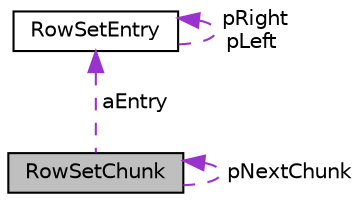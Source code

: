 digraph "RowSetChunk"
{
 // LATEX_PDF_SIZE
  edge [fontname="Helvetica",fontsize="10",labelfontname="Helvetica",labelfontsize="10"];
  node [fontname="Helvetica",fontsize="10",shape=record];
  Node1 [label="RowSetChunk",height=0.2,width=0.4,color="black", fillcolor="grey75", style="filled", fontcolor="black",tooltip=" "];
  Node1 -> Node1 [dir="back",color="darkorchid3",fontsize="10",style="dashed",label=" pNextChunk" ,fontname="Helvetica"];
  Node2 -> Node1 [dir="back",color="darkorchid3",fontsize="10",style="dashed",label=" aEntry" ,fontname="Helvetica"];
  Node2 [label="RowSetEntry",height=0.2,width=0.4,color="black", fillcolor="white", style="filled",URL="$structRowSetEntry.html",tooltip=" "];
  Node2 -> Node2 [dir="back",color="darkorchid3",fontsize="10",style="dashed",label=" pRight\npLeft" ,fontname="Helvetica"];
}
